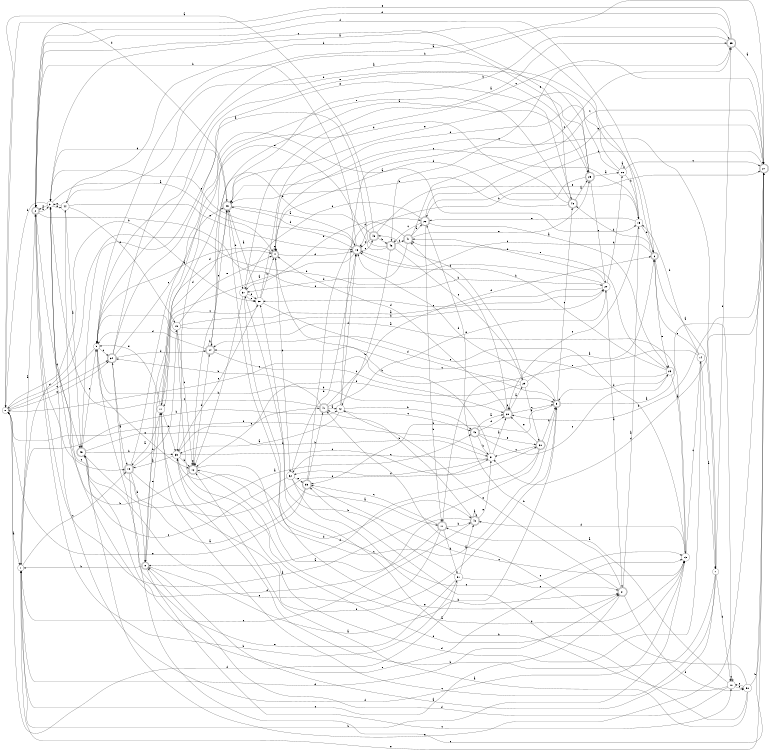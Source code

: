digraph n42_6 {
__start0 [label="" shape="none"];

rankdir=LR;
size="8,5";

s0 [style="filled", color="black", fillcolor="white" shape="circle", label="0"];
s1 [style="filled", color="black", fillcolor="white" shape="circle", label="1"];
s2 [style="rounded,filled", color="black", fillcolor="white" shape="doublecircle", label="2"];
s3 [style="filled", color="black", fillcolor="white" shape="circle", label="3"];
s4 [style="rounded,filled", color="black", fillcolor="white" shape="doublecircle", label="4"];
s5 [style="filled", color="black", fillcolor="white" shape="circle", label="5"];
s6 [style="rounded,filled", color="black", fillcolor="white" shape="doublecircle", label="6"];
s7 [style="filled", color="black", fillcolor="white" shape="circle", label="7"];
s8 [style="rounded,filled", color="black", fillcolor="white" shape="doublecircle", label="8"];
s9 [style="rounded,filled", color="black", fillcolor="white" shape="doublecircle", label="9"];
s10 [style="filled", color="black", fillcolor="white" shape="circle", label="10"];
s11 [style="rounded,filled", color="black", fillcolor="white" shape="doublecircle", label="11"];
s12 [style="rounded,filled", color="black", fillcolor="white" shape="doublecircle", label="12"];
s13 [style="filled", color="black", fillcolor="white" shape="circle", label="13"];
s14 [style="filled", color="black", fillcolor="white" shape="circle", label="14"];
s15 [style="filled", color="black", fillcolor="white" shape="circle", label="15"];
s16 [style="rounded,filled", color="black", fillcolor="white" shape="doublecircle", label="16"];
s17 [style="filled", color="black", fillcolor="white" shape="circle", label="17"];
s18 [style="rounded,filled", color="black", fillcolor="white" shape="doublecircle", label="18"];
s19 [style="filled", color="black", fillcolor="white" shape="circle", label="19"];
s20 [style="filled", color="black", fillcolor="white" shape="circle", label="20"];
s21 [style="rounded,filled", color="black", fillcolor="white" shape="doublecircle", label="21"];
s22 [style="rounded,filled", color="black", fillcolor="white" shape="doublecircle", label="22"];
s23 [style="filled", color="black", fillcolor="white" shape="circle", label="23"];
s24 [style="rounded,filled", color="black", fillcolor="white" shape="doublecircle", label="24"];
s25 [style="rounded,filled", color="black", fillcolor="white" shape="doublecircle", label="25"];
s26 [style="filled", color="black", fillcolor="white" shape="circle", label="26"];
s27 [style="rounded,filled", color="black", fillcolor="white" shape="doublecircle", label="27"];
s28 [style="rounded,filled", color="black", fillcolor="white" shape="doublecircle", label="28"];
s29 [style="filled", color="black", fillcolor="white" shape="circle", label="29"];
s30 [style="rounded,filled", color="black", fillcolor="white" shape="doublecircle", label="30"];
s31 [style="filled", color="black", fillcolor="white" shape="circle", label="31"];
s32 [style="filled", color="black", fillcolor="white" shape="circle", label="32"];
s33 [style="rounded,filled", color="black", fillcolor="white" shape="doublecircle", label="33"];
s34 [style="rounded,filled", color="black", fillcolor="white" shape="doublecircle", label="34"];
s35 [style="rounded,filled", color="black", fillcolor="white" shape="doublecircle", label="35"];
s36 [style="rounded,filled", color="black", fillcolor="white" shape="doublecircle", label="36"];
s37 [style="filled", color="black", fillcolor="white" shape="circle", label="37"];
s38 [style="filled", color="black", fillcolor="white" shape="circle", label="38"];
s39 [style="filled", color="black", fillcolor="white" shape="circle", label="39"];
s40 [style="rounded,filled", color="black", fillcolor="white" shape="doublecircle", label="40"];
s41 [style="rounded,filled", color="black", fillcolor="white" shape="doublecircle", label="41"];
s42 [style="filled", color="black", fillcolor="white" shape="circle", label="42"];
s43 [style="rounded,filled", color="black", fillcolor="white" shape="doublecircle", label="43"];
s44 [style="filled", color="black", fillcolor="white" shape="circle", label="44"];
s45 [style="rounded,filled", color="black", fillcolor="white" shape="doublecircle", label="45"];
s46 [style="rounded,filled", color="black", fillcolor="white" shape="doublecircle", label="46"];
s47 [style="rounded,filled", color="black", fillcolor="white" shape="doublecircle", label="47"];
s48 [style="rounded,filled", color="black", fillcolor="white" shape="doublecircle", label="48"];
s49 [style="rounded,filled", color="black", fillcolor="white" shape="doublecircle", label="49"];
s50 [style="filled", color="black", fillcolor="white" shape="circle", label="50"];
s51 [style="filled", color="black", fillcolor="white" shape="circle", label="51"];
s0 -> s1 [label="a"];
s0 -> s38 [label="b"];
s0 -> s34 [label="c"];
s0 -> s36 [label="d"];
s0 -> s34 [label="e"];
s1 -> s2 [label="a"];
s1 -> s42 [label="b"];
s1 -> s18 [label="c"];
s1 -> s21 [label="d"];
s1 -> s27 [label="e"];
s2 -> s3 [label="a"];
s2 -> s51 [label="b"];
s2 -> s18 [label="c"];
s2 -> s45 [label="d"];
s2 -> s20 [label="e"];
s3 -> s4 [label="a"];
s3 -> s0 [label="b"];
s3 -> s2 [label="c"];
s3 -> s13 [label="d"];
s3 -> s44 [label="e"];
s4 -> s5 [label="a"];
s4 -> s32 [label="b"];
s4 -> s7 [label="c"];
s4 -> s16 [label="d"];
s4 -> s4 [label="e"];
s5 -> s6 [label="a"];
s5 -> s9 [label="b"];
s5 -> s34 [label="c"];
s5 -> s0 [label="d"];
s5 -> s12 [label="e"];
s6 -> s7 [label="a"];
s6 -> s48 [label="b"];
s6 -> s16 [label="c"];
s6 -> s2 [label="d"];
s6 -> s23 [label="e"];
s7 -> s8 [label="a"];
s7 -> s39 [label="b"];
s7 -> s17 [label="c"];
s7 -> s10 [label="d"];
s7 -> s35 [label="e"];
s8 -> s9 [label="a"];
s8 -> s1 [label="b"];
s8 -> s10 [label="c"];
s8 -> s4 [label="d"];
s8 -> s17 [label="e"];
s9 -> s10 [label="a"];
s9 -> s33 [label="b"];
s9 -> s48 [label="c"];
s9 -> s16 [label="d"];
s9 -> s17 [label="e"];
s10 -> s11 [label="a"];
s10 -> s38 [label="b"];
s10 -> s10 [label="c"];
s10 -> s8 [label="d"];
s10 -> s50 [label="e"];
s11 -> s12 [label="a"];
s11 -> s40 [label="b"];
s11 -> s33 [label="c"];
s11 -> s51 [label="d"];
s11 -> s45 [label="e"];
s12 -> s13 [label="a"];
s12 -> s3 [label="b"];
s12 -> s9 [label="c"];
s12 -> s24 [label="d"];
s12 -> s12 [label="e"];
s13 -> s5 [label="a"];
s13 -> s1 [label="b"];
s13 -> s14 [label="c"];
s13 -> s40 [label="d"];
s13 -> s24 [label="e"];
s14 -> s7 [label="a"];
s14 -> s15 [label="b"];
s14 -> s6 [label="c"];
s14 -> s39 [label="d"];
s14 -> s11 [label="e"];
s15 -> s3 [label="a"];
s15 -> s16 [label="b"];
s15 -> s28 [label="c"];
s15 -> s6 [label="d"];
s15 -> s22 [label="e"];
s16 -> s17 [label="a"];
s16 -> s2 [label="b"];
s16 -> s49 [label="c"];
s16 -> s36 [label="d"];
s16 -> s3 [label="e"];
s17 -> s18 [label="a"];
s17 -> s39 [label="b"];
s17 -> s38 [label="c"];
s17 -> s36 [label="d"];
s17 -> s5 [label="e"];
s18 -> s15 [label="a"];
s18 -> s19 [label="b"];
s18 -> s27 [label="c"];
s18 -> s8 [label="d"];
s18 -> s30 [label="e"];
s19 -> s20 [label="a"];
s19 -> s20 [label="b"];
s19 -> s12 [label="c"];
s19 -> s13 [label="d"];
s19 -> s4 [label="e"];
s20 -> s21 [label="a"];
s20 -> s1 [label="b"];
s20 -> s38 [label="c"];
s20 -> s26 [label="d"];
s20 -> s47 [label="e"];
s21 -> s15 [label="a"];
s21 -> s22 [label="b"];
s21 -> s1 [label="c"];
s21 -> s50 [label="d"];
s21 -> s42 [label="e"];
s22 -> s23 [label="a"];
s22 -> s11 [label="b"];
s22 -> s46 [label="c"];
s22 -> s37 [label="d"];
s22 -> s27 [label="e"];
s23 -> s13 [label="a"];
s23 -> s16 [label="b"];
s23 -> s24 [label="c"];
s23 -> s9 [label="d"];
s23 -> s47 [label="e"];
s24 -> s25 [label="a"];
s24 -> s24 [label="b"];
s24 -> s28 [label="c"];
s24 -> s5 [label="d"];
s24 -> s36 [label="e"];
s25 -> s26 [label="a"];
s25 -> s44 [label="b"];
s25 -> s20 [label="c"];
s25 -> s4 [label="d"];
s25 -> s5 [label="e"];
s26 -> s26 [label="a"];
s26 -> s15 [label="b"];
s26 -> s27 [label="c"];
s26 -> s4 [label="d"];
s26 -> s36 [label="e"];
s27 -> s5 [label="a"];
s27 -> s28 [label="b"];
s27 -> s22 [label="c"];
s27 -> s31 [label="d"];
s27 -> s45 [label="e"];
s28 -> s29 [label="a"];
s28 -> s47 [label="b"];
s28 -> s9 [label="c"];
s28 -> s4 [label="d"];
s28 -> s28 [label="e"];
s29 -> s6 [label="a"];
s29 -> s30 [label="b"];
s29 -> s0 [label="c"];
s29 -> s49 [label="d"];
s29 -> s12 [label="e"];
s30 -> s2 [label="a"];
s30 -> s9 [label="b"];
s30 -> s31 [label="c"];
s30 -> s8 [label="d"];
s30 -> s28 [label="e"];
s31 -> s28 [label="a"];
s31 -> s4 [label="b"];
s31 -> s32 [label="c"];
s31 -> s32 [label="d"];
s31 -> s0 [label="e"];
s32 -> s11 [label="a"];
s32 -> s21 [label="b"];
s32 -> s3 [label="c"];
s32 -> s16 [label="d"];
s32 -> s33 [label="e"];
s33 -> s34 [label="a"];
s33 -> s41 [label="b"];
s33 -> s13 [label="c"];
s33 -> s22 [label="d"];
s33 -> s0 [label="e"];
s34 -> s18 [label="a"];
s34 -> s35 [label="b"];
s34 -> s36 [label="c"];
s34 -> s24 [label="d"];
s34 -> s48 [label="e"];
s35 -> s27 [label="a"];
s35 -> s36 [label="b"];
s35 -> s46 [label="c"];
s35 -> s2 [label="d"];
s35 -> s2 [label="e"];
s36 -> s16 [label="a"];
s36 -> s37 [label="b"];
s36 -> s15 [label="c"];
s36 -> s3 [label="d"];
s36 -> s21 [label="e"];
s37 -> s35 [label="a"];
s37 -> s12 [label="b"];
s37 -> s13 [label="c"];
s37 -> s38 [label="d"];
s37 -> s38 [label="e"];
s38 -> s36 [label="a"];
s38 -> s4 [label="b"];
s38 -> s27 [label="c"];
s38 -> s9 [label="d"];
s38 -> s39 [label="e"];
s39 -> s18 [label="a"];
s39 -> s12 [label="b"];
s39 -> s31 [label="c"];
s39 -> s40 [label="d"];
s39 -> s41 [label="e"];
s40 -> s40 [label="a"];
s40 -> s41 [label="b"];
s40 -> s1 [label="c"];
s40 -> s44 [label="d"];
s40 -> s31 [label="e"];
s41 -> s42 [label="a"];
s41 -> s34 [label="b"];
s41 -> s3 [label="c"];
s41 -> s6 [label="d"];
s41 -> s20 [label="e"];
s42 -> s39 [label="a"];
s42 -> s43 [label="b"];
s42 -> s43 [label="c"];
s42 -> s16 [label="d"];
s42 -> s35 [label="e"];
s43 -> s28 [label="a"];
s43 -> s31 [label="b"];
s43 -> s23 [label="c"];
s43 -> s28 [label="d"];
s43 -> s30 [label="e"];
s44 -> s45 [label="a"];
s44 -> s25 [label="b"];
s44 -> s3 [label="c"];
s44 -> s19 [label="d"];
s44 -> s16 [label="e"];
s45 -> s43 [label="a"];
s45 -> s39 [label="b"];
s45 -> s5 [label="c"];
s45 -> s31 [label="d"];
s45 -> s13 [label="e"];
s46 -> s45 [label="a"];
s46 -> s42 [label="b"];
s46 -> s29 [label="c"];
s46 -> s47 [label="d"];
s46 -> s17 [label="e"];
s47 -> s22 [label="a"];
s47 -> s37 [label="b"];
s47 -> s27 [label="c"];
s47 -> s37 [label="d"];
s47 -> s25 [label="e"];
s48 -> s25 [label="a"];
s48 -> s36 [label="b"];
s48 -> s2 [label="c"];
s48 -> s39 [label="d"];
s48 -> s8 [label="e"];
s49 -> s0 [label="a"];
s49 -> s46 [label="b"];
s49 -> s16 [label="c"];
s49 -> s12 [label="d"];
s49 -> s27 [label="e"];
s50 -> s12 [label="a"];
s50 -> s27 [label="b"];
s50 -> s10 [label="c"];
s50 -> s33 [label="d"];
s50 -> s41 [label="e"];
s51 -> s40 [label="a"];
s51 -> s37 [label="b"];
s51 -> s21 [label="c"];
s51 -> s0 [label="d"];
s51 -> s5 [label="e"];

}